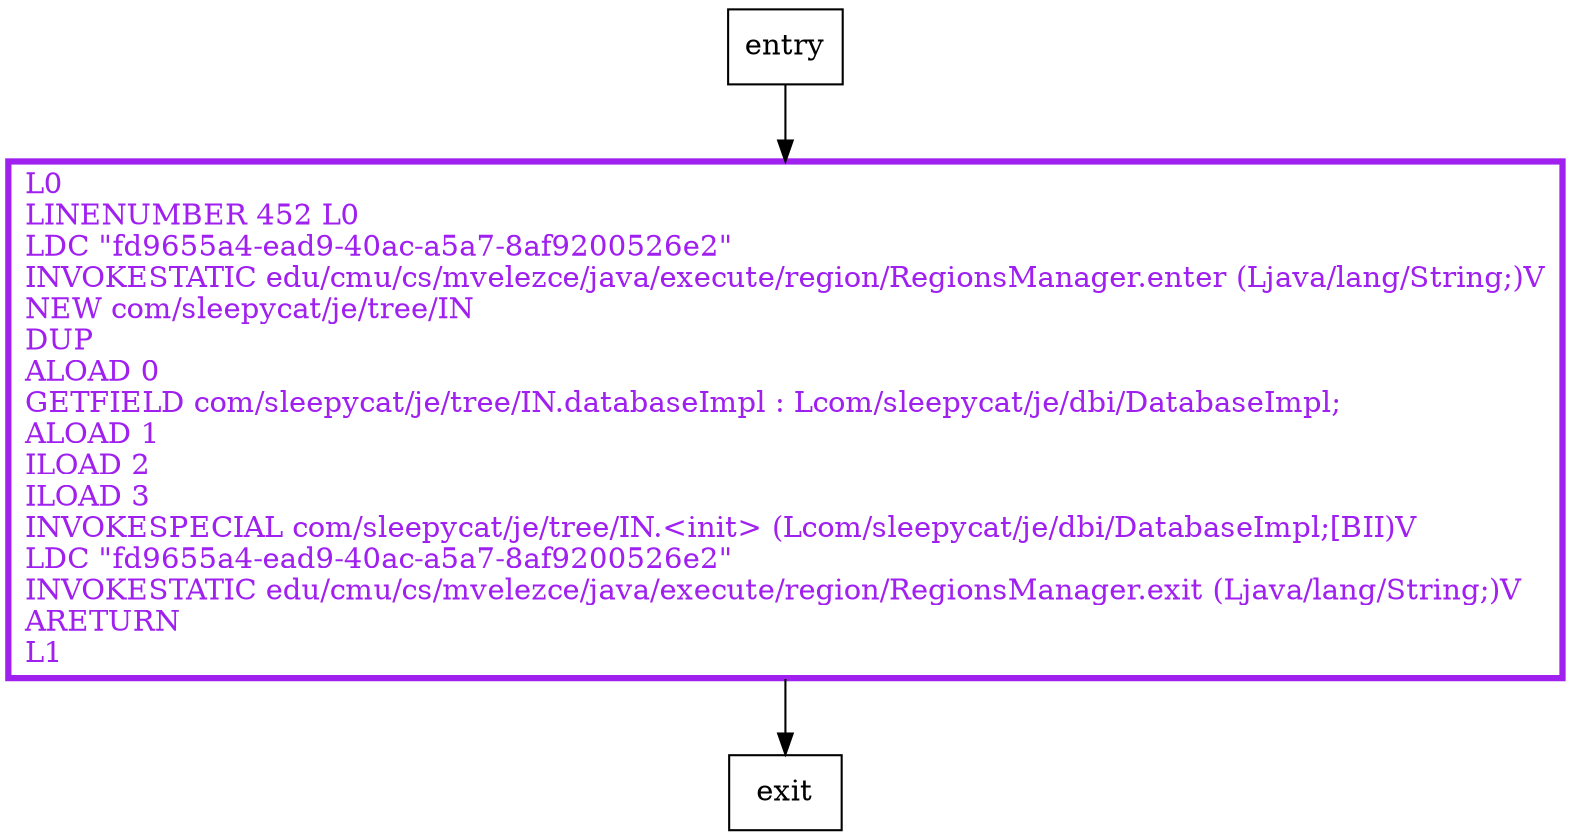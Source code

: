 digraph createNewInstance {
node [shape=record];
1029730583 [label="L0\lLINENUMBER 452 L0\lLDC \"fd9655a4-ead9-40ac-a5a7-8af9200526e2\"\lINVOKESTATIC edu/cmu/cs/mvelezce/java/execute/region/RegionsManager.enter (Ljava/lang/String;)V\lNEW com/sleepycat/je/tree/IN\lDUP\lALOAD 0\lGETFIELD com/sleepycat/je/tree/IN.databaseImpl : Lcom/sleepycat/je/dbi/DatabaseImpl;\lALOAD 1\lILOAD 2\lILOAD 3\lINVOKESPECIAL com/sleepycat/je/tree/IN.\<init\> (Lcom/sleepycat/je/dbi/DatabaseImpl;[BII)V\lLDC \"fd9655a4-ead9-40ac-a5a7-8af9200526e2\"\lINVOKESTATIC edu/cmu/cs/mvelezce/java/execute/region/RegionsManager.exit (Ljava/lang/String;)V\lARETURN\lL1\l"];
entry;
exit;
entry -> 1029730583
1029730583 -> exit
1029730583[fontcolor="purple", penwidth=3, color="purple"];
}
